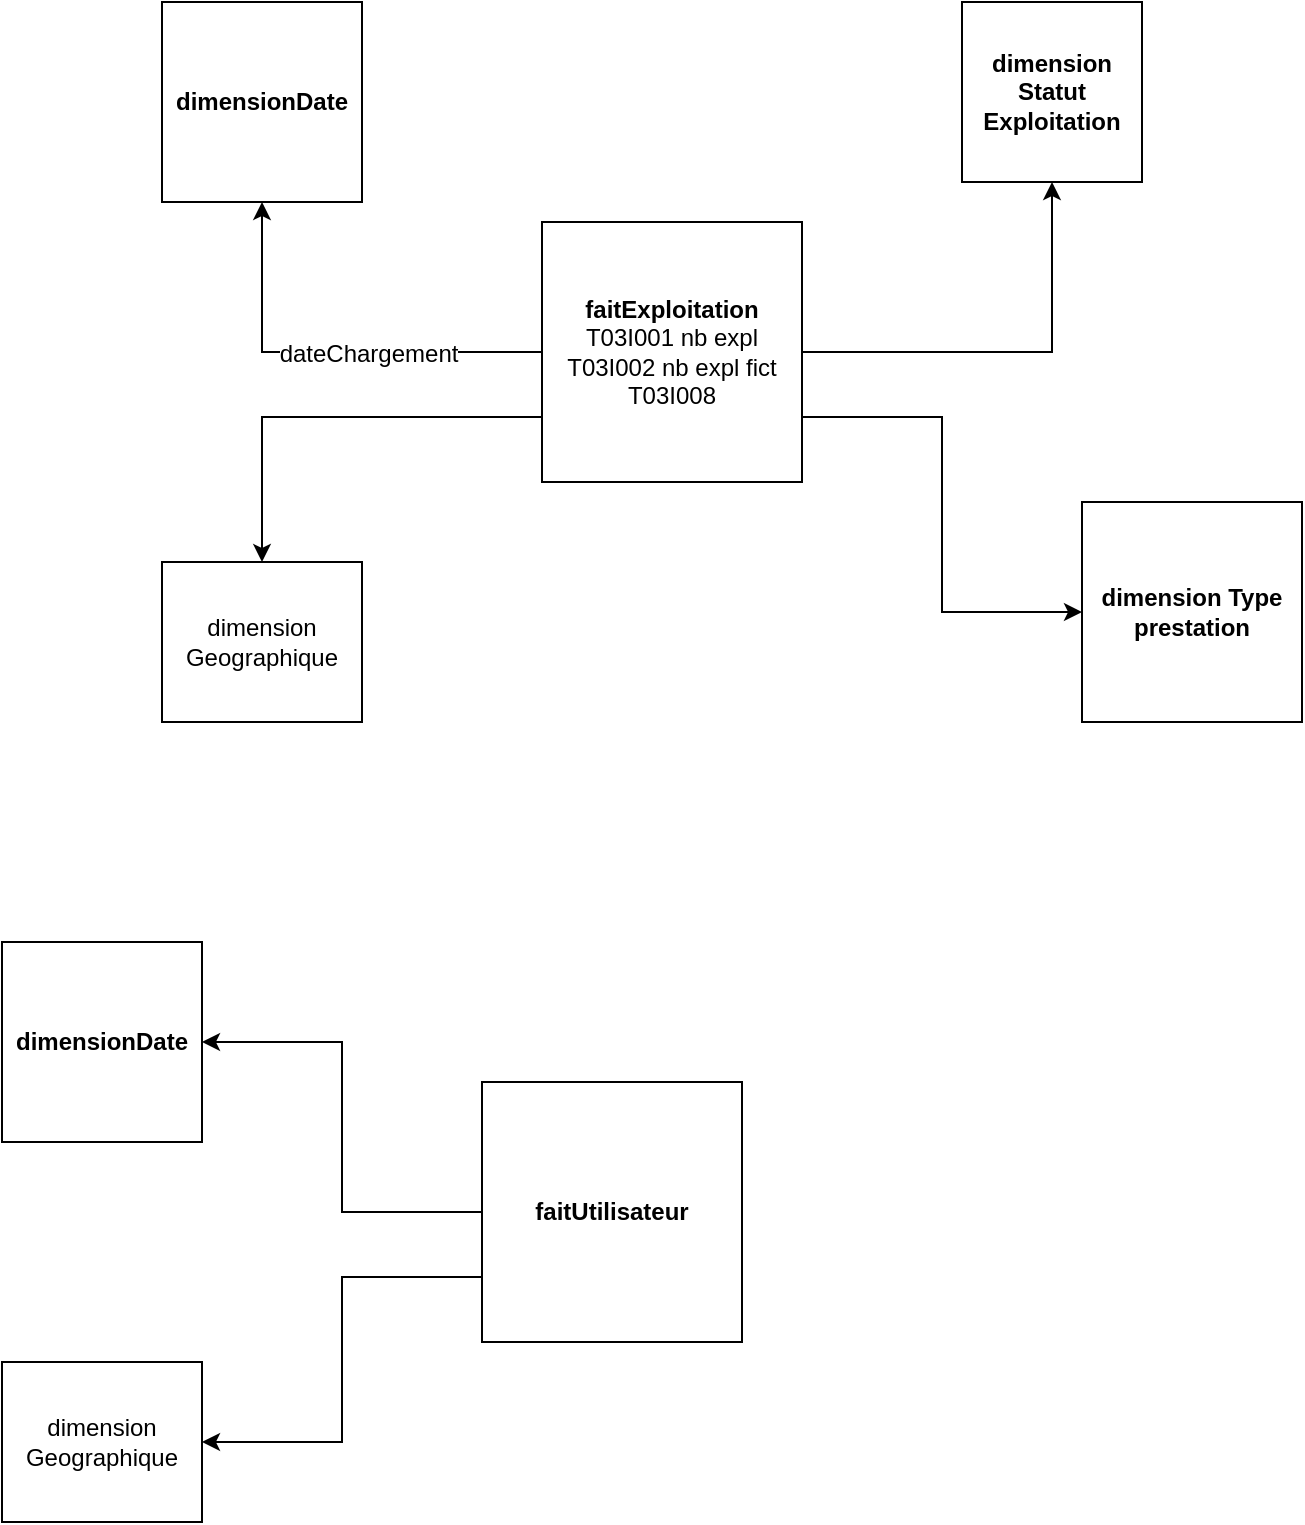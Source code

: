 <mxfile version="12.6.5" type="github">
  <diagram id="G0MqJpi9HQVIHO3GD1oq" name="Page-1">
    <mxGraphModel dx="1022" dy="409" grid="1" gridSize="10" guides="1" tooltips="1" connect="1" arrows="1" fold="1" page="1" pageScale="1" pageWidth="827" pageHeight="1169" math="0" shadow="0">
      <root>
        <mxCell id="0"/>
        <mxCell id="1" parent="0"/>
        <mxCell id="pAsfDyFJMWefTgQZerc5-4" style="edgeStyle=orthogonalEdgeStyle;rounded=0;orthogonalLoop=1;jettySize=auto;html=1;exitX=0;exitY=0.5;exitDx=0;exitDy=0;entryX=0.5;entryY=1;entryDx=0;entryDy=0;" parent="1" source="ZqlWHP8wBuOTazcMExGQ-1" target="pAsfDyFJMWefTgQZerc5-2" edge="1">
          <mxGeometry relative="1" as="geometry"/>
        </mxCell>
        <mxCell id="pAsfDyFJMWefTgQZerc5-6" value="dateChargement" style="text;html=1;align=center;verticalAlign=middle;resizable=0;points=[];labelBackgroundColor=#ffffff;" parent="pAsfDyFJMWefTgQZerc5-4" vertex="1" connectable="0">
          <mxGeometry x="-0.186" y="1" relative="1" as="geometry">
            <mxPoint as="offset"/>
          </mxGeometry>
        </mxCell>
        <mxCell id="pAsfDyFJMWefTgQZerc5-7" style="edgeStyle=orthogonalEdgeStyle;rounded=0;orthogonalLoop=1;jettySize=auto;html=1;exitX=1;exitY=0.5;exitDx=0;exitDy=0;entryX=0.5;entryY=1;entryDx=0;entryDy=0;" parent="1" source="ZqlWHP8wBuOTazcMExGQ-1" target="pAsfDyFJMWefTgQZerc5-5" edge="1">
          <mxGeometry relative="1" as="geometry"/>
        </mxCell>
        <mxCell id="pAsfDyFJMWefTgQZerc5-10" style="edgeStyle=orthogonalEdgeStyle;rounded=0;orthogonalLoop=1;jettySize=auto;html=1;exitX=0;exitY=0.75;exitDx=0;exitDy=0;entryX=0.5;entryY=0;entryDx=0;entryDy=0;" parent="1" source="ZqlWHP8wBuOTazcMExGQ-1" target="pAsfDyFJMWefTgQZerc5-8" edge="1">
          <mxGeometry relative="1" as="geometry"/>
        </mxCell>
        <mxCell id="cISLuonBaTgm-H967fYk-2" style="edgeStyle=orthogonalEdgeStyle;rounded=0;orthogonalLoop=1;jettySize=auto;html=1;exitX=1;exitY=0.75;exitDx=0;exitDy=0;entryX=0;entryY=0.5;entryDx=0;entryDy=0;" edge="1" parent="1" source="ZqlWHP8wBuOTazcMExGQ-1" target="cISLuonBaTgm-H967fYk-1">
          <mxGeometry relative="1" as="geometry"/>
        </mxCell>
        <mxCell id="ZqlWHP8wBuOTazcMExGQ-1" value="&lt;div&gt;&lt;b&gt;faitExploitation&lt;/b&gt;&lt;/div&gt;&lt;div&gt;T03I001 nb expl&lt;br&gt;&lt;/div&gt;&lt;div&gt;T03I002 nb expl fict&lt;br&gt;&lt;/div&gt;&lt;div&gt;T03I008&lt;br&gt;&lt;/div&gt;" style="whiteSpace=wrap;html=1;aspect=fixed;" parent="1" vertex="1">
          <mxGeometry x="400" y="320" width="130" height="130" as="geometry"/>
        </mxCell>
        <mxCell id="pAsfDyFJMWefTgQZerc5-2" value="&lt;b&gt;dimensionDate&lt;/b&gt;" style="whiteSpace=wrap;html=1;aspect=fixed;" parent="1" vertex="1">
          <mxGeometry x="210" y="210" width="100" height="100" as="geometry"/>
        </mxCell>
        <mxCell id="pAsfDyFJMWefTgQZerc5-5" value="&lt;div&gt;&lt;b&gt;dimension&lt;/b&gt;&lt;/div&gt;&lt;div&gt;&lt;b&gt;Statut&lt;/b&gt;&lt;/div&gt;&lt;div&gt;&lt;b&gt;Exploitation&lt;/b&gt;&lt;/div&gt;" style="whiteSpace=wrap;html=1;aspect=fixed;" parent="1" vertex="1">
          <mxGeometry x="610" y="210" width="90" height="90" as="geometry"/>
        </mxCell>
        <mxCell id="pAsfDyFJMWefTgQZerc5-8" value="&lt;div&gt;dimension&lt;/div&gt;&lt;div&gt;Geographique&lt;/div&gt;" style="rounded=0;whiteSpace=wrap;html=1;" parent="1" vertex="1">
          <mxGeometry x="210" y="490" width="100" height="80" as="geometry"/>
        </mxCell>
        <mxCell id="cISLuonBaTgm-H967fYk-1" value="&lt;div&gt;&lt;b&gt;dimension Type prestation&lt;br&gt;&lt;/b&gt;&lt;/div&gt;" style="whiteSpace=wrap;html=1;aspect=fixed;" vertex="1" parent="1">
          <mxGeometry x="670" y="460" width="110" height="110" as="geometry"/>
        </mxCell>
        <mxCell id="cISLuonBaTgm-H967fYk-6" style="edgeStyle=orthogonalEdgeStyle;rounded=0;orthogonalLoop=1;jettySize=auto;html=1;exitX=0;exitY=0.5;exitDx=0;exitDy=0;entryX=1;entryY=0.5;entryDx=0;entryDy=0;" edge="1" parent="1" source="cISLuonBaTgm-H967fYk-3" target="cISLuonBaTgm-H967fYk-4">
          <mxGeometry relative="1" as="geometry"/>
        </mxCell>
        <mxCell id="cISLuonBaTgm-H967fYk-7" style="edgeStyle=orthogonalEdgeStyle;rounded=0;orthogonalLoop=1;jettySize=auto;html=1;exitX=0;exitY=0.75;exitDx=0;exitDy=0;entryX=1;entryY=0.5;entryDx=0;entryDy=0;" edge="1" parent="1" source="cISLuonBaTgm-H967fYk-3" target="cISLuonBaTgm-H967fYk-5">
          <mxGeometry relative="1" as="geometry"/>
        </mxCell>
        <mxCell id="cISLuonBaTgm-H967fYk-3" value="&lt;div&gt;&lt;b&gt;faitUtilisateur&lt;/b&gt;&lt;/div&gt;" style="whiteSpace=wrap;html=1;aspect=fixed;" vertex="1" parent="1">
          <mxGeometry x="370" y="750" width="130" height="130" as="geometry"/>
        </mxCell>
        <mxCell id="cISLuonBaTgm-H967fYk-4" value="&lt;b&gt;dimensionDate&lt;/b&gt;" style="whiteSpace=wrap;html=1;aspect=fixed;" vertex="1" parent="1">
          <mxGeometry x="130" y="680" width="100" height="100" as="geometry"/>
        </mxCell>
        <mxCell id="cISLuonBaTgm-H967fYk-5" value="&lt;div&gt;dimension&lt;/div&gt;&lt;div&gt;Geographique&lt;/div&gt;" style="rounded=0;whiteSpace=wrap;html=1;" vertex="1" parent="1">
          <mxGeometry x="130" y="890" width="100" height="80" as="geometry"/>
        </mxCell>
      </root>
    </mxGraphModel>
  </diagram>
</mxfile>

